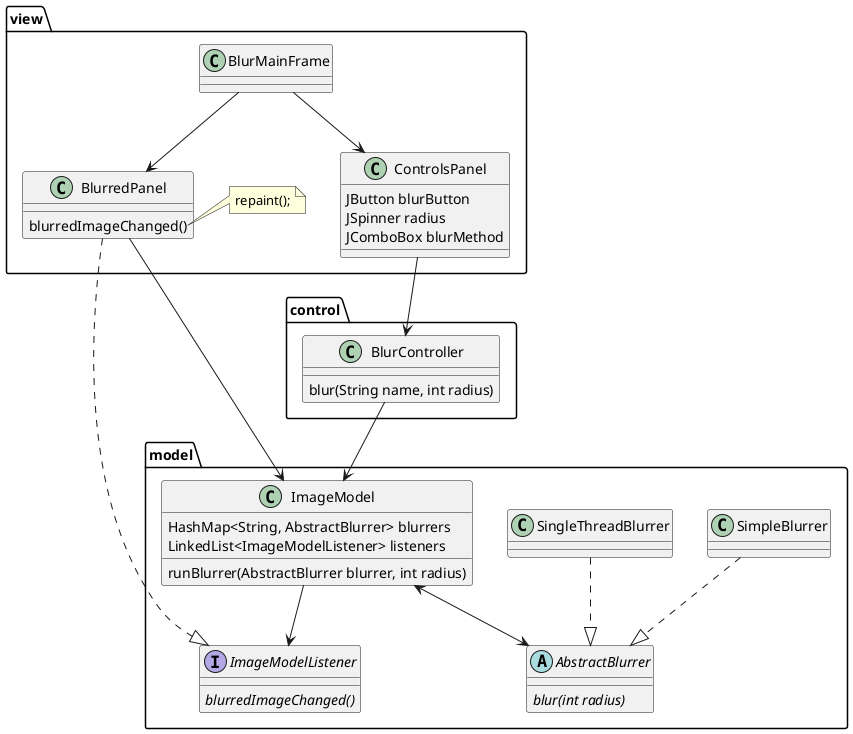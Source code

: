 @startuml
'https://plantuml.com/class-diagram


package "model" {
  interface ImageModelListener
  abstract class AbstractBlurrer
  class SimpleBlurrer
  class SingleThreadBlurrer
  class ImageModel
  ImageModel : HashMap<String, AbstractBlurrer> blurrers
  ImageModel : LinkedList<ImageModelListener> listeners
  ImageModel : runBlurrer(AbstractBlurrer blurrer, int radius)
  AbstractBlurrer : {abstract} blur(int radius)
  ImageModelListener : {abstract} blurredImageChanged()

  SimpleBlurrer ..|> AbstractBlurrer
  SingleThreadBlurrer ..|> AbstractBlurrer
  ImageModel <--> AbstractBlurrer
  ImageModel --> ImageModelListener
}

package "control" {
  class BlurController
  BlurController : blur(String name, int radius)

  BlurController --> ImageModel
}

package "view" {
    class BlurMainFrame
    class BlurredPanel
    class ControlsPanel

    ControlsPanel : JButton blurButton
    ControlsPanel : JSpinner radius
    ControlsPanel : JComboBox blurMethod

    BlurMainFrame --> BlurredPanel
    BlurMainFrame --> ControlsPanel
    BlurredPanel ..|> ImageModelListener
    ControlsPanel --> BlurController
    BlurredPanel --> ImageModel
    BlurredPanel : blurredImageChanged()

    note left of BlurredPanel::blurredImageChanged()
      repaint();
    end note
}


@enduml